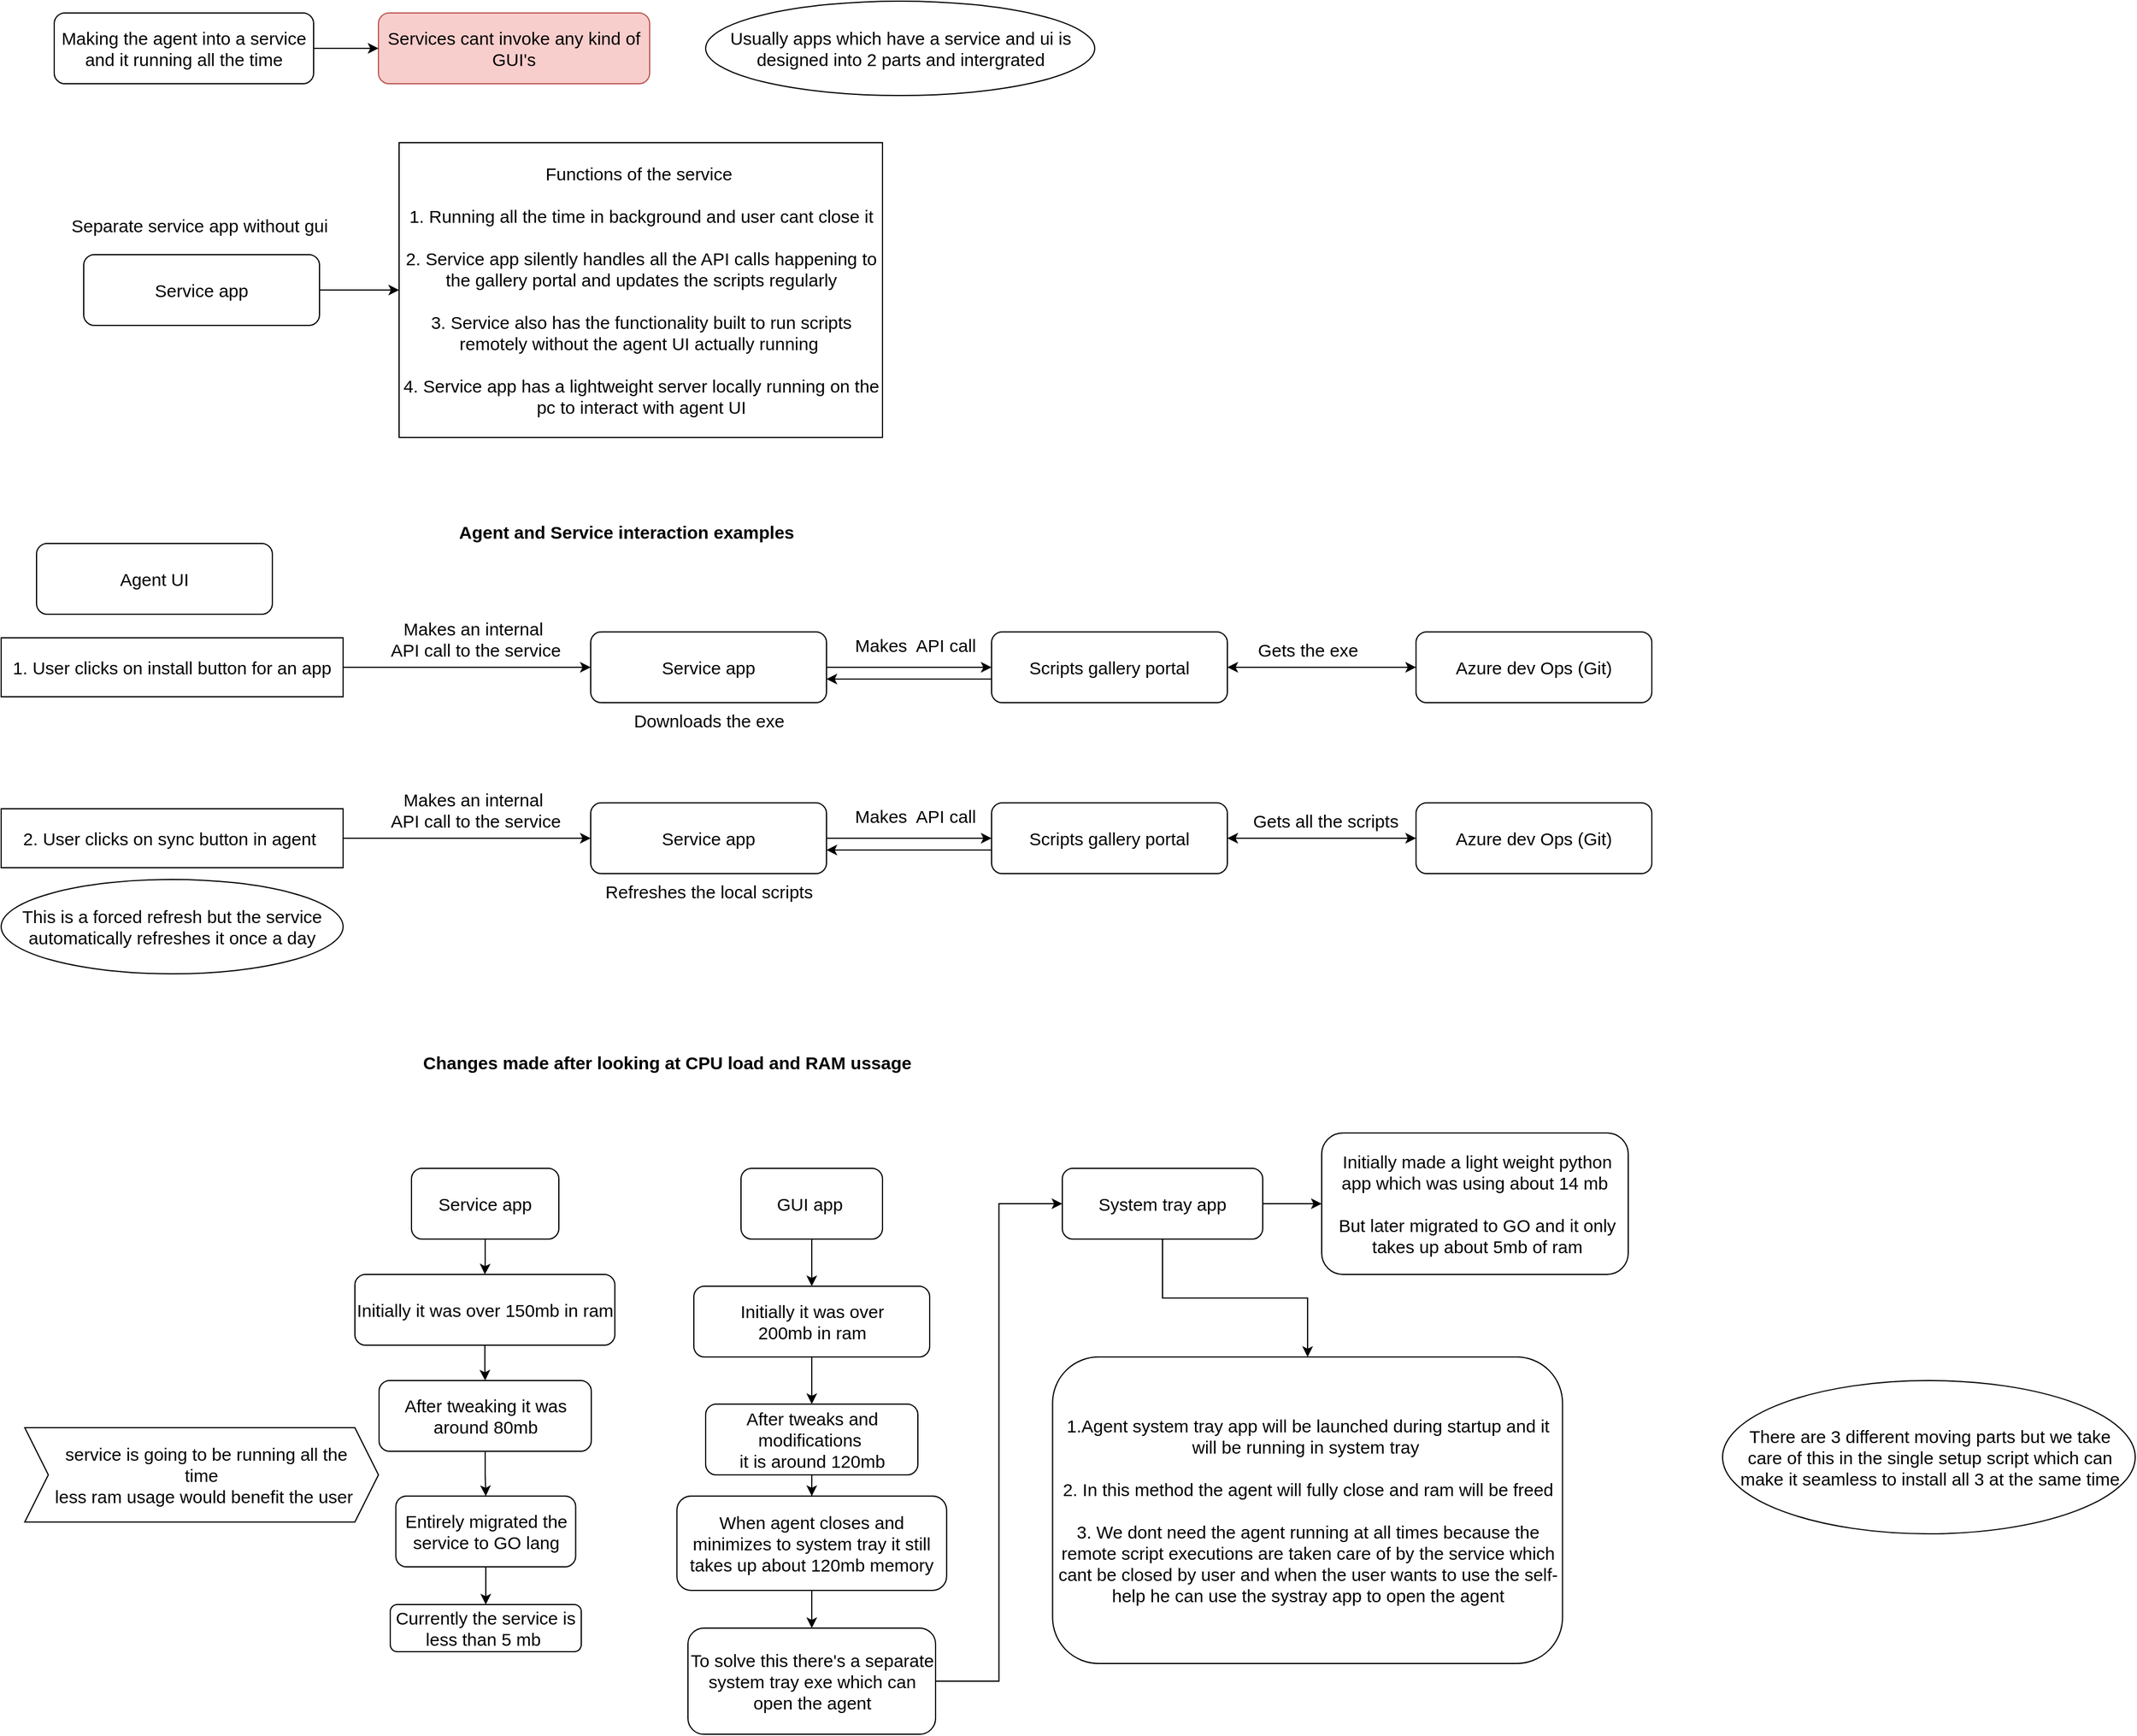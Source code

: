 <mxfile version="14.6.1" type="github">
  <diagram id="e84EkfOC3rel4TcEUdCD" name="Page-2">
    <mxGraphModel dx="1038" dy="548" grid="1" gridSize="10" guides="1" tooltips="1" connect="1" arrows="1" fold="1" page="1" pageScale="1" pageWidth="2339" pageHeight="3300" math="0" shadow="0">
      <root>
        <mxCell id="23UplW50tc-FAYj3UT-r-0" />
        <mxCell id="23UplW50tc-FAYj3UT-r-1" parent="23UplW50tc-FAYj3UT-r-0" />
        <mxCell id="23UplW50tc-FAYj3UT-r-23" style="edgeStyle=orthogonalEdgeStyle;rounded=0;orthogonalLoop=1;jettySize=auto;html=1;entryX=0;entryY=0.5;entryDx=0;entryDy=0;fontSize=15;" parent="23UplW50tc-FAYj3UT-r-1" source="23UplW50tc-FAYj3UT-r-16" target="23UplW50tc-FAYj3UT-r-20" edge="1">
          <mxGeometry relative="1" as="geometry" />
        </mxCell>
        <mxCell id="23UplW50tc-FAYj3UT-r-2" value="&lt;font style=&quot;font-size: 15px;&quot;&gt;Services cant invoke any kind of GUI&#39;s&lt;/font&gt;" style="rounded=1;whiteSpace=wrap;html=1;fillColor=#f8cecc;strokeColor=#b85450;fontSize=15;" parent="23UplW50tc-FAYj3UT-r-1" vertex="1">
          <mxGeometry x="750" y="50" width="230" height="60" as="geometry" />
        </mxCell>
        <mxCell id="23UplW50tc-FAYj3UT-r-5" value="" style="edgeStyle=orthogonalEdgeStyle;rounded=0;orthogonalLoop=1;jettySize=auto;html=1;fontSize=15;" parent="23UplW50tc-FAYj3UT-r-1" source="23UplW50tc-FAYj3UT-r-4" target="23UplW50tc-FAYj3UT-r-2" edge="1">
          <mxGeometry relative="1" as="geometry" />
        </mxCell>
        <mxCell id="23UplW50tc-FAYj3UT-r-4" value="&lt;font style=&quot;font-size: 15px&quot;&gt;Making the agent into a service and it running all the time&lt;/font&gt;" style="rounded=1;whiteSpace=wrap;html=1;fontSize=15;" parent="23UplW50tc-FAYj3UT-r-1" vertex="1">
          <mxGeometry x="475" y="50" width="220" height="60" as="geometry" />
        </mxCell>
        <mxCell id="23UplW50tc-FAYj3UT-r-6" value="&lt;font style=&quot;font-size: 15px;&quot;&gt;Usually apps which have a service and ui is designed into 2 parts and intergrated&lt;/font&gt;" style="ellipse;whiteSpace=wrap;html=1;fontSize=15;" parent="23UplW50tc-FAYj3UT-r-1" vertex="1">
          <mxGeometry x="1027.5" y="40" width="330" height="80" as="geometry" />
        </mxCell>
        <mxCell id="23UplW50tc-FAYj3UT-r-7" value="&lt;span style=&quot;font-size: 15px;&quot;&gt;Service app&lt;/span&gt;" style="rounded=1;whiteSpace=wrap;html=1;fontSize=15;" parent="23UplW50tc-FAYj3UT-r-1" vertex="1">
          <mxGeometry x="500" y="255" width="200" height="60" as="geometry" />
        </mxCell>
        <mxCell id="23UplW50tc-FAYj3UT-r-9" value="" style="edgeStyle=orthogonalEdgeStyle;rounded=0;orthogonalLoop=1;jettySize=auto;html=1;fontSize=15;" parent="23UplW50tc-FAYj3UT-r-1" source="23UplW50tc-FAYj3UT-r-7" target="23UplW50tc-FAYj3UT-r-8" edge="1">
          <mxGeometry relative="1" as="geometry" />
        </mxCell>
        <mxCell id="23UplW50tc-FAYj3UT-r-8" value="&lt;font style=&quot;font-size: 15px;&quot;&gt;Functions of the service&amp;nbsp;&lt;br style=&quot;font-size: 15px;&quot;&gt;&lt;br style=&quot;font-size: 15px;&quot;&gt;1. Running all the time in background and user cant close it&lt;br style=&quot;font-size: 15px;&quot;&gt;&lt;br style=&quot;font-size: 15px;&quot;&gt;2. Service app silently handles all the API calls happening to the gallery portal and updates the scripts regularly&lt;br style=&quot;font-size: 15px;&quot;&gt;&lt;br style=&quot;font-size: 15px;&quot;&gt;3.&amp;nbsp;Service also has the functionality built to run scripts remotely without the agent UI actually running&amp;nbsp;&lt;br style=&quot;font-size: 15px;&quot;&gt;&lt;br style=&quot;font-size: 15px;&quot;&gt;4. Service app has a lightweight server locally running on the pc to interact with agent UI&lt;br style=&quot;font-size: 15px;&quot;&gt;&lt;/font&gt;" style="rounded=0;whiteSpace=wrap;html=1;fontSize=15;" parent="23UplW50tc-FAYj3UT-r-1" vertex="1">
          <mxGeometry x="767.5" y="160" width="410" height="250" as="geometry" />
        </mxCell>
        <mxCell id="23UplW50tc-FAYj3UT-r-14" value="&lt;span style=&quot;font-size: 15px;&quot;&gt;Agent UI&lt;/span&gt;" style="rounded=1;whiteSpace=wrap;html=1;fontSize=15;" parent="23UplW50tc-FAYj3UT-r-1" vertex="1">
          <mxGeometry x="460" y="500" width="200" height="60" as="geometry" />
        </mxCell>
        <mxCell id="23UplW50tc-FAYj3UT-r-17" style="edgeStyle=orthogonalEdgeStyle;rounded=0;orthogonalLoop=1;jettySize=auto;html=1;entryX=0;entryY=0.5;entryDx=0;entryDy=0;fontSize=15;" parent="23UplW50tc-FAYj3UT-r-1" source="23UplW50tc-FAYj3UT-r-15" target="23UplW50tc-FAYj3UT-r-16" edge="1">
          <mxGeometry relative="1" as="geometry" />
        </mxCell>
        <mxCell id="23UplW50tc-FAYj3UT-r-15" value="&lt;font style=&quot;font-size: 15px;&quot;&gt;1. User clicks on install button for an app&lt;/font&gt;" style="rounded=0;whiteSpace=wrap;html=1;fontSize=15;" parent="23UplW50tc-FAYj3UT-r-1" vertex="1">
          <mxGeometry x="430" y="580" width="290" height="50" as="geometry" />
        </mxCell>
        <mxCell id="23UplW50tc-FAYj3UT-r-16" value="&lt;span style=&quot;font-size: 15px;&quot;&gt;Service app&lt;/span&gt;" style="rounded=1;whiteSpace=wrap;html=1;fontSize=15;" parent="23UplW50tc-FAYj3UT-r-1" vertex="1">
          <mxGeometry x="930" y="575" width="200" height="60" as="geometry" />
        </mxCell>
        <mxCell id="23UplW50tc-FAYj3UT-r-18" value="&lt;font style=&quot;font-size: 15px;&quot;&gt;Makes an internal&lt;br style=&quot;font-size: 15px;&quot;&gt;&amp;nbsp;API call to the service&lt;br style=&quot;font-size: 15px;&quot;&gt;&lt;br style=&quot;font-size: 15px;&quot;&gt;&lt;/font&gt;" style="text;html=1;align=center;verticalAlign=middle;resizable=0;points=[];autosize=1;strokeColor=none;fontSize=15;" parent="23UplW50tc-FAYj3UT-r-1" vertex="1">
          <mxGeometry x="750" y="560" width="160" height="60" as="geometry" />
        </mxCell>
        <mxCell id="23UplW50tc-FAYj3UT-r-20" value="&lt;span style=&quot;font-size: 15px;&quot;&gt;Scripts gallery portal&lt;/span&gt;" style="rounded=1;whiteSpace=wrap;html=1;fontSize=15;" parent="23UplW50tc-FAYj3UT-r-1" vertex="1">
          <mxGeometry x="1270" y="575" width="200" height="60" as="geometry" />
        </mxCell>
        <mxCell id="23UplW50tc-FAYj3UT-r-24" style="edgeStyle=orthogonalEdgeStyle;rounded=0;orthogonalLoop=1;jettySize=auto;html=1;exitX=0;exitY=0.5;exitDx=0;exitDy=0;fontSize=15;" parent="23UplW50tc-FAYj3UT-r-1" edge="1">
          <mxGeometry relative="1" as="geometry">
            <mxPoint x="1270" y="615" as="sourcePoint" />
            <mxPoint x="1130" y="615" as="targetPoint" />
          </mxGeometry>
        </mxCell>
        <mxCell id="23UplW50tc-FAYj3UT-r-25" value="&lt;font style=&quot;font-size: 15px;&quot;&gt;Makes&amp;nbsp; API call&lt;br style=&quot;font-size: 15px;&quot;&gt;&lt;br style=&quot;font-size: 15px;&quot;&gt;&lt;/font&gt;" style="text;html=1;align=center;verticalAlign=middle;resizable=0;points=[];autosize=1;strokeColor=none;fontSize=15;" parent="23UplW50tc-FAYj3UT-r-1" vertex="1">
          <mxGeometry x="1145" y="575" width="120" height="40" as="geometry" />
        </mxCell>
        <mxCell id="23UplW50tc-FAYj3UT-r-26" value="&lt;font style=&quot;font-size: 15px;&quot;&gt;Downloads the exe&lt;br style=&quot;font-size: 15px;&quot;&gt;&lt;/font&gt;" style="text;html=1;align=center;verticalAlign=middle;resizable=0;points=[];autosize=1;strokeColor=none;fontSize=15;" parent="23UplW50tc-FAYj3UT-r-1" vertex="1">
          <mxGeometry x="960" y="640" width="140" height="20" as="geometry" />
        </mxCell>
        <mxCell id="23UplW50tc-FAYj3UT-r-28" value="&lt;span style=&quot;font-size: 15px;&quot;&gt;Azure dev Ops (Git)&lt;/span&gt;" style="rounded=1;whiteSpace=wrap;html=1;fontSize=15;" parent="23UplW50tc-FAYj3UT-r-1" vertex="1">
          <mxGeometry x="1630" y="575" width="200" height="60" as="geometry" />
        </mxCell>
        <mxCell id="23UplW50tc-FAYj3UT-r-30" value="" style="endArrow=classic;startArrow=classic;html=1;exitX=1;exitY=0.5;exitDx=0;exitDy=0;entryX=0;entryY=0.5;entryDx=0;entryDy=0;fontSize=15;" parent="23UplW50tc-FAYj3UT-r-1" source="23UplW50tc-FAYj3UT-r-20" target="23UplW50tc-FAYj3UT-r-28" edge="1">
          <mxGeometry width="50" height="50" relative="1" as="geometry">
            <mxPoint x="1560" y="730" as="sourcePoint" />
            <mxPoint x="1610" y="680" as="targetPoint" />
          </mxGeometry>
        </mxCell>
        <mxCell id="23UplW50tc-FAYj3UT-r-33" value="&lt;font style=&quot;font-size: 15px;&quot;&gt;Gets the exe&lt;br style=&quot;font-size: 15px;&quot;&gt;&lt;/font&gt;" style="text;html=1;align=center;verticalAlign=middle;resizable=0;points=[];autosize=1;strokeColor=none;fontSize=15;" parent="23UplW50tc-FAYj3UT-r-1" vertex="1">
          <mxGeometry x="1488" y="580" width="100" height="20" as="geometry" />
        </mxCell>
        <mxCell id="23UplW50tc-FAYj3UT-r-34" style="edgeStyle=orthogonalEdgeStyle;rounded=0;orthogonalLoop=1;jettySize=auto;html=1;entryX=0;entryY=0.5;entryDx=0;entryDy=0;fontSize=15;" parent="23UplW50tc-FAYj3UT-r-1" source="23UplW50tc-FAYj3UT-r-37" target="23UplW50tc-FAYj3UT-r-39" edge="1">
          <mxGeometry relative="1" as="geometry" />
        </mxCell>
        <mxCell id="23UplW50tc-FAYj3UT-r-35" style="edgeStyle=orthogonalEdgeStyle;rounded=0;orthogonalLoop=1;jettySize=auto;html=1;entryX=0;entryY=0.5;entryDx=0;entryDy=0;fontSize=15;" parent="23UplW50tc-FAYj3UT-r-1" source="23UplW50tc-FAYj3UT-r-36" target="23UplW50tc-FAYj3UT-r-37" edge="1">
          <mxGeometry relative="1" as="geometry" />
        </mxCell>
        <mxCell id="23UplW50tc-FAYj3UT-r-36" value="&lt;font style=&quot;font-size: 15px;&quot;&gt;2. User clicks on sync button in agent&amp;nbsp;&lt;/font&gt;" style="rounded=0;whiteSpace=wrap;html=1;fontSize=15;" parent="23UplW50tc-FAYj3UT-r-1" vertex="1">
          <mxGeometry x="430" y="725" width="290" height="50" as="geometry" />
        </mxCell>
        <mxCell id="23UplW50tc-FAYj3UT-r-37" value="&lt;span style=&quot;font-size: 15px;&quot;&gt;Service app&lt;/span&gt;" style="rounded=1;whiteSpace=wrap;html=1;fontSize=15;" parent="23UplW50tc-FAYj3UT-r-1" vertex="1">
          <mxGeometry x="930" y="720" width="200" height="60" as="geometry" />
        </mxCell>
        <mxCell id="23UplW50tc-FAYj3UT-r-38" value="&lt;font style=&quot;font-size: 15px;&quot;&gt;Makes an internal&lt;br style=&quot;font-size: 15px;&quot;&gt;&amp;nbsp;API call to the service&lt;br style=&quot;font-size: 15px;&quot;&gt;&lt;br style=&quot;font-size: 15px;&quot;&gt;&lt;/font&gt;" style="text;html=1;align=center;verticalAlign=middle;resizable=0;points=[];autosize=1;strokeColor=none;fontSize=15;" parent="23UplW50tc-FAYj3UT-r-1" vertex="1">
          <mxGeometry x="750" y="705" width="160" height="60" as="geometry" />
        </mxCell>
        <mxCell id="23UplW50tc-FAYj3UT-r-39" value="&lt;span style=&quot;font-size: 15px;&quot;&gt;Scripts gallery portal&lt;/span&gt;" style="rounded=1;whiteSpace=wrap;html=1;fontSize=15;" parent="23UplW50tc-FAYj3UT-r-1" vertex="1">
          <mxGeometry x="1270" y="720" width="200" height="60" as="geometry" />
        </mxCell>
        <mxCell id="23UplW50tc-FAYj3UT-r-40" style="edgeStyle=orthogonalEdgeStyle;rounded=0;orthogonalLoop=1;jettySize=auto;html=1;exitX=0;exitY=0.5;exitDx=0;exitDy=0;fontSize=15;" parent="23UplW50tc-FAYj3UT-r-1" edge="1">
          <mxGeometry relative="1" as="geometry">
            <mxPoint x="1270" y="760" as="sourcePoint" />
            <mxPoint x="1130" y="760" as="targetPoint" />
          </mxGeometry>
        </mxCell>
        <mxCell id="23UplW50tc-FAYj3UT-r-41" value="&lt;font style=&quot;font-size: 15px;&quot;&gt;Makes&amp;nbsp; API call&lt;br style=&quot;font-size: 15px;&quot;&gt;&lt;br style=&quot;font-size: 15px;&quot;&gt;&lt;/font&gt;" style="text;html=1;align=center;verticalAlign=middle;resizable=0;points=[];autosize=1;strokeColor=none;fontSize=15;" parent="23UplW50tc-FAYj3UT-r-1" vertex="1">
          <mxGeometry x="1145" y="720" width="120" height="40" as="geometry" />
        </mxCell>
        <mxCell id="23UplW50tc-FAYj3UT-r-42" value="&lt;font style=&quot;font-size: 15px;&quot;&gt;Refreshes the local scripts&lt;br style=&quot;font-size: 15px;&quot;&gt;&lt;/font&gt;" style="text;html=1;align=center;verticalAlign=middle;resizable=0;points=[];autosize=1;strokeColor=none;fontSize=15;" parent="23UplW50tc-FAYj3UT-r-1" vertex="1">
          <mxGeometry x="935" y="785" width="190" height="20" as="geometry" />
        </mxCell>
        <mxCell id="23UplW50tc-FAYj3UT-r-43" value="&lt;span style=&quot;font-size: 15px;&quot;&gt;Azure dev Ops (Git)&lt;/span&gt;" style="rounded=1;whiteSpace=wrap;html=1;fontSize=15;" parent="23UplW50tc-FAYj3UT-r-1" vertex="1">
          <mxGeometry x="1630" y="720" width="200" height="60" as="geometry" />
        </mxCell>
        <mxCell id="23UplW50tc-FAYj3UT-r-44" value="" style="endArrow=classic;startArrow=classic;html=1;exitX=1;exitY=0.5;exitDx=0;exitDy=0;entryX=0;entryY=0.5;entryDx=0;entryDy=0;fontSize=15;" parent="23UplW50tc-FAYj3UT-r-1" source="23UplW50tc-FAYj3UT-r-39" target="23UplW50tc-FAYj3UT-r-43" edge="1">
          <mxGeometry width="50" height="50" relative="1" as="geometry">
            <mxPoint x="1560" y="875" as="sourcePoint" />
            <mxPoint x="1610" y="825" as="targetPoint" />
          </mxGeometry>
        </mxCell>
        <mxCell id="23UplW50tc-FAYj3UT-r-45" value="&lt;font style=&quot;font-size: 15px;&quot;&gt;Gets all the scripts&lt;br style=&quot;font-size: 15px;&quot;&gt;&lt;/font&gt;" style="text;html=1;align=center;verticalAlign=middle;resizable=0;points=[];autosize=1;strokeColor=none;fontSize=15;" parent="23UplW50tc-FAYj3UT-r-1" vertex="1">
          <mxGeometry x="1483" y="725" width="140" height="20" as="geometry" />
        </mxCell>
        <mxCell id="23UplW50tc-FAYj3UT-r-46" value="&lt;font style=&quot;font-size: 15px;&quot;&gt;This is a forced refresh but the service automatically refreshes it once a day&lt;/font&gt;" style="ellipse;whiteSpace=wrap;html=1;fontSize=15;" parent="23UplW50tc-FAYj3UT-r-1" vertex="1">
          <mxGeometry x="430" y="785" width="290" height="80" as="geometry" />
        </mxCell>
        <mxCell id="23UplW50tc-FAYj3UT-r-47" value="&lt;font style=&quot;font-size: 15px;&quot;&gt;&lt;b style=&quot;font-size: 15px;&quot;&gt;Agent and Service interaction examples&lt;/b&gt;&lt;/font&gt;" style="text;html=1;align=center;verticalAlign=middle;resizable=0;points=[];autosize=1;strokeColor=none;fontSize=15;" parent="23UplW50tc-FAYj3UT-r-1" vertex="1">
          <mxGeometry x="810" y="480" width="300" height="20" as="geometry" />
        </mxCell>
        <mxCell id="23UplW50tc-FAYj3UT-r-48" value="&lt;font style=&quot;font-size: 15px;&quot;&gt;&lt;b style=&quot;font-size: 15px;&quot;&gt;Changes made after looking at CPU load and RAM ussage&lt;/b&gt;&lt;/font&gt;" style="text;html=1;strokeColor=none;fillColor=none;align=center;verticalAlign=middle;whiteSpace=wrap;rounded=0;fontSize=15;" parent="23UplW50tc-FAYj3UT-r-1" vertex="1">
          <mxGeometry x="700" y="930" width="590" height="20" as="geometry" />
        </mxCell>
        <mxCell id="23UplW50tc-FAYj3UT-r-50" value="&lt;font style=&quot;font-size: 15px;&quot;&gt;Separate service app without gui&amp;nbsp;&lt;/font&gt;" style="text;html=1;align=center;verticalAlign=middle;resizable=0;points=[];autosize=1;strokeColor=none;fontSize=15;" parent="23UplW50tc-FAYj3UT-r-1" vertex="1">
          <mxGeometry x="480" y="220" width="240" height="20" as="geometry" />
        </mxCell>
        <mxCell id="23UplW50tc-FAYj3UT-r-55" value="" style="edgeStyle=orthogonalEdgeStyle;rounded=0;orthogonalLoop=1;jettySize=auto;html=1;fontSize=15;" parent="23UplW50tc-FAYj3UT-r-1" source="23UplW50tc-FAYj3UT-r-51" target="23UplW50tc-FAYj3UT-r-53" edge="1">
          <mxGeometry relative="1" as="geometry" />
        </mxCell>
        <mxCell id="23UplW50tc-FAYj3UT-r-51" value="&lt;font style=&quot;font-size: 15px;&quot;&gt;GUI app&amp;nbsp;&lt;/font&gt;" style="rounded=1;whiteSpace=wrap;html=1;fontSize=15;" parent="23UplW50tc-FAYj3UT-r-1" vertex="1">
          <mxGeometry x="1057.5" y="1030" width="120" height="60" as="geometry" />
        </mxCell>
        <mxCell id="23UplW50tc-FAYj3UT-r-56" value="" style="edgeStyle=orthogonalEdgeStyle;rounded=0;orthogonalLoop=1;jettySize=auto;html=1;fontSize=15;" parent="23UplW50tc-FAYj3UT-r-1" source="23UplW50tc-FAYj3UT-r-52" target="23UplW50tc-FAYj3UT-r-54" edge="1">
          <mxGeometry relative="1" as="geometry" />
        </mxCell>
        <mxCell id="23UplW50tc-FAYj3UT-r-52" value="&lt;font style=&quot;font-size: 15px;&quot;&gt;Service app&lt;/font&gt;" style="rounded=1;whiteSpace=wrap;html=1;fontSize=15;" parent="23UplW50tc-FAYj3UT-r-1" vertex="1">
          <mxGeometry x="778" y="1030" width="125" height="60" as="geometry" />
        </mxCell>
        <mxCell id="23UplW50tc-FAYj3UT-r-61" value="" style="edgeStyle=orthogonalEdgeStyle;rounded=0;orthogonalLoop=1;jettySize=auto;html=1;fontSize=15;" parent="23UplW50tc-FAYj3UT-r-1" source="23UplW50tc-FAYj3UT-r-53" target="23UplW50tc-FAYj3UT-r-58" edge="1">
          <mxGeometry relative="1" as="geometry" />
        </mxCell>
        <mxCell id="23UplW50tc-FAYj3UT-r-53" value="&lt;font style=&quot;font-size: 15px;&quot;&gt;Initially it was over &lt;br style=&quot;font-size: 15px;&quot;&gt;200mb in ram&lt;/font&gt;" style="rounded=1;whiteSpace=wrap;html=1;fontSize=15;" parent="23UplW50tc-FAYj3UT-r-1" vertex="1">
          <mxGeometry x="1017.5" y="1130" width="200" height="60" as="geometry" />
        </mxCell>
        <mxCell id="23UplW50tc-FAYj3UT-r-60" value="" style="edgeStyle=orthogonalEdgeStyle;rounded=0;orthogonalLoop=1;jettySize=auto;html=1;fontSize=15;" parent="23UplW50tc-FAYj3UT-r-1" source="23UplW50tc-FAYj3UT-r-54" target="23UplW50tc-FAYj3UT-r-59" edge="1">
          <mxGeometry relative="1" as="geometry" />
        </mxCell>
        <mxCell id="23UplW50tc-FAYj3UT-r-54" value="&lt;font style=&quot;font-size: 15px;&quot;&gt;Initially it was over 150mb in ram&lt;/font&gt;" style="rounded=1;whiteSpace=wrap;html=1;fontSize=15;" parent="23UplW50tc-FAYj3UT-r-1" vertex="1">
          <mxGeometry x="730" y="1120" width="220.5" height="60" as="geometry" />
        </mxCell>
        <mxCell id="23UplW50tc-FAYj3UT-r-71" value="" style="edgeStyle=orthogonalEdgeStyle;rounded=0;orthogonalLoop=1;jettySize=auto;html=1;fontSize=15;" parent="23UplW50tc-FAYj3UT-r-1" source="23UplW50tc-FAYj3UT-r-58" target="23UplW50tc-FAYj3UT-r-70" edge="1">
          <mxGeometry relative="1" as="geometry" />
        </mxCell>
        <mxCell id="23UplW50tc-FAYj3UT-r-58" value="&lt;font style=&quot;font-size: 15px;&quot;&gt;After tweaks and modifications&amp;nbsp;&lt;br style=&quot;font-size: 15px;&quot;&gt;it is around 120mb&lt;/font&gt;" style="rounded=1;whiteSpace=wrap;html=1;fontSize=15;" parent="23UplW50tc-FAYj3UT-r-1" vertex="1">
          <mxGeometry x="1027.5" y="1230" width="180" height="60" as="geometry" />
        </mxCell>
        <mxCell id="23UplW50tc-FAYj3UT-r-64" value="" style="edgeStyle=orthogonalEdgeStyle;rounded=0;orthogonalLoop=1;jettySize=auto;html=1;fontSize=15;" parent="23UplW50tc-FAYj3UT-r-1" source="23UplW50tc-FAYj3UT-r-59" target="23UplW50tc-FAYj3UT-r-63" edge="1">
          <mxGeometry relative="1" as="geometry" />
        </mxCell>
        <mxCell id="23UplW50tc-FAYj3UT-r-59" value="&lt;font style=&quot;font-size: 15px;&quot;&gt;After tweaking it was around 80mb&lt;/font&gt;" style="rounded=1;whiteSpace=wrap;html=1;fontSize=15;" parent="23UplW50tc-FAYj3UT-r-1" vertex="1">
          <mxGeometry x="750.5" y="1210" width="180" height="60" as="geometry" />
        </mxCell>
        <mxCell id="23UplW50tc-FAYj3UT-r-66" value="" style="edgeStyle=orthogonalEdgeStyle;rounded=0;orthogonalLoop=1;jettySize=auto;html=1;fontSize=15;" parent="23UplW50tc-FAYj3UT-r-1" source="23UplW50tc-FAYj3UT-r-63" target="23UplW50tc-FAYj3UT-r-65" edge="1">
          <mxGeometry relative="1" as="geometry" />
        </mxCell>
        <mxCell id="23UplW50tc-FAYj3UT-r-63" value="&lt;font style=&quot;font-size: 15px;&quot;&gt;Entirely migrated the service to GO lang&lt;/font&gt;" style="rounded=1;whiteSpace=wrap;html=1;fontSize=15;" parent="23UplW50tc-FAYj3UT-r-1" vertex="1">
          <mxGeometry x="764.75" y="1308" width="152.5" height="60" as="geometry" />
        </mxCell>
        <mxCell id="23UplW50tc-FAYj3UT-r-65" value="&lt;font style=&quot;font-size: 15px;&quot;&gt;Currently the service is less than 5 mb&amp;nbsp;&lt;/font&gt;" style="rounded=1;whiteSpace=wrap;html=1;fontSize=15;" parent="23UplW50tc-FAYj3UT-r-1" vertex="1">
          <mxGeometry x="760" y="1400" width="162" height="40" as="geometry" />
        </mxCell>
        <mxCell id="23UplW50tc-FAYj3UT-r-68" value="&lt;span style=&quot;font-size: 15px;&quot;&gt;&amp;nbsp;service is going to be running all the time&amp;nbsp;&lt;br style=&quot;font-size: 15px;&quot;&gt;&lt;/span&gt;&lt;span style=&quot;font-size: 15px;&quot;&gt;less ram usage would benefit the user&lt;/span&gt;" style="shape=step;perimeter=stepPerimeter;whiteSpace=wrap;html=1;fixedSize=1;spacingLeft=15;spacingRight=11;size=20;fontSize=15;" parent="23UplW50tc-FAYj3UT-r-1" vertex="1">
          <mxGeometry x="450" y="1250" width="300" height="80" as="geometry" />
        </mxCell>
        <mxCell id="23UplW50tc-FAYj3UT-r-74" value="" style="edgeStyle=orthogonalEdgeStyle;rounded=0;orthogonalLoop=1;jettySize=auto;html=1;fontSize=15;" parent="23UplW50tc-FAYj3UT-r-1" source="23UplW50tc-FAYj3UT-r-70" target="23UplW50tc-FAYj3UT-r-72" edge="1">
          <mxGeometry relative="1" as="geometry" />
        </mxCell>
        <mxCell id="23UplW50tc-FAYj3UT-r-70" value="&lt;font style=&quot;font-size: 15px;&quot;&gt;&lt;span style=&quot;font-size: 15px;&quot;&gt;When agent closes and minimizes&amp;nbsp;&lt;/span&gt;&lt;span style=&quot;font-size: 15px;&quot;&gt;to system tray it still takes up&amp;nbsp;&lt;/span&gt;&lt;span style=&quot;font-size: 15px;&quot;&gt;about 120mb memory&lt;/span&gt;&lt;/font&gt;" style="rounded=1;whiteSpace=wrap;html=1;fontSize=15;" parent="23UplW50tc-FAYj3UT-r-1" vertex="1">
          <mxGeometry x="1003.14" y="1308" width="228.75" height="80" as="geometry" />
        </mxCell>
        <mxCell id="23UplW50tc-FAYj3UT-r-79" style="edgeStyle=orthogonalEdgeStyle;rounded=0;orthogonalLoop=1;jettySize=auto;html=1;entryX=0;entryY=0.5;entryDx=0;entryDy=0;fontSize=15;" parent="23UplW50tc-FAYj3UT-r-1" source="23UplW50tc-FAYj3UT-r-72" target="23UplW50tc-FAYj3UT-r-77" edge="1">
          <mxGeometry relative="1" as="geometry" />
        </mxCell>
        <mxCell id="23UplW50tc-FAYj3UT-r-72" value="&lt;font style=&quot;font-size: 15px;&quot;&gt;To solve this there&#39;s a separate system tray exe which can open the agent&lt;/font&gt;" style="rounded=1;whiteSpace=wrap;html=1;fontSize=15;" parent="23UplW50tc-FAYj3UT-r-1" vertex="1">
          <mxGeometry x="1012.51" y="1420" width="210" height="90" as="geometry" />
        </mxCell>
        <mxCell id="23UplW50tc-FAYj3UT-r-83" value="" style="edgeStyle=orthogonalEdgeStyle;rounded=0;orthogonalLoop=1;jettySize=auto;html=1;fontSize=15;" parent="23UplW50tc-FAYj3UT-r-1" source="23UplW50tc-FAYj3UT-r-77" target="23UplW50tc-FAYj3UT-r-82" edge="1">
          <mxGeometry relative="1" as="geometry" />
        </mxCell>
        <mxCell id="23UplW50tc-FAYj3UT-r-86" value="" style="edgeStyle=orthogonalEdgeStyle;rounded=0;orthogonalLoop=1;jettySize=auto;html=1;fontSize=15;" parent="23UplW50tc-FAYj3UT-r-1" source="23UplW50tc-FAYj3UT-r-77" target="23UplW50tc-FAYj3UT-r-85" edge="1">
          <mxGeometry relative="1" as="geometry" />
        </mxCell>
        <mxCell id="23UplW50tc-FAYj3UT-r-77" value="&lt;font style=&quot;font-size: 15px;&quot;&gt;System tray app&lt;/font&gt;" style="rounded=1;whiteSpace=wrap;html=1;fontSize=15;" parent="23UplW50tc-FAYj3UT-r-1" vertex="1">
          <mxGeometry x="1330" y="1030" width="170" height="60" as="geometry" />
        </mxCell>
        <mxCell id="23UplW50tc-FAYj3UT-r-82" value="&lt;span style=&quot;font-size: 15px;&quot;&gt;1.Agent system tray app will be launched during startup and it will be running in system tray&amp;nbsp;&lt;/span&gt;&lt;br style=&quot;font-size: 15px;&quot;&gt;&lt;br style=&quot;font-size: 15px;&quot;&gt;&lt;span style=&quot;font-size: 15px;&quot;&gt;2. In this method the agent will fully close and ram will be freed&lt;br style=&quot;font-size: 15px;&quot;&gt;&lt;br style=&quot;font-size: 15px;&quot;&gt;3. We dont need the agent running at all times because&amp;nbsp;the remote script executions are taken care of by the service which cant be closed by user and when the user wants to use the self-help he can use the systray app to open the agent&lt;/span&gt;" style="rounded=1;whiteSpace=wrap;html=1;fontSize=15;" parent="23UplW50tc-FAYj3UT-r-1" vertex="1">
          <mxGeometry x="1321.75" y="1190" width="432.5" height="260" as="geometry" />
        </mxCell>
        <mxCell id="23UplW50tc-FAYj3UT-r-85" value="&lt;font style=&quot;font-size: 15px;&quot;&gt;Initially made a light weight python app which was using about 14 mb&amp;nbsp;&lt;br style=&quot;font-size: 15px;&quot;&gt;&lt;br style=&quot;font-size: 15px;&quot;&gt;But later migrated to GO and it only takes up about 5mb of ram&lt;/font&gt;" style="rounded=1;whiteSpace=wrap;html=1;spacingLeft=4;spacing=4;fontSize=15;" parent="23UplW50tc-FAYj3UT-r-1" vertex="1">
          <mxGeometry x="1550" y="1000" width="260" height="120" as="geometry" />
        </mxCell>
        <mxCell id="23UplW50tc-FAYj3UT-r-89" value="&lt;span&gt;There are 3 different moving parts but we take care of this in the single setup script which can make it seamless to install all 3 at the same time&lt;/span&gt;" style="ellipse;whiteSpace=wrap;html=1;fontSize=15;spacing=7;spacingLeft=4;spacingRight=2;" parent="23UplW50tc-FAYj3UT-r-1" vertex="1">
          <mxGeometry x="1890" y="1210" width="350" height="130" as="geometry" />
        </mxCell>
      </root>
    </mxGraphModel>
  </diagram>
</mxfile>
